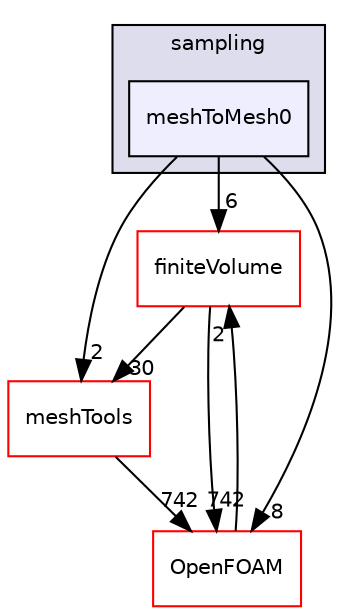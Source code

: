 digraph "src/sampling/meshToMesh0" {
  bgcolor=transparent;
  compound=true
  node [ fontsize="10", fontname="Helvetica"];
  edge [ labelfontsize="10", labelfontname="Helvetica"];
  subgraph clusterdir_24a3817a3c61c11f04a0a72057522f4f {
    graph [ bgcolor="#ddddee", pencolor="black", label="sampling" fontname="Helvetica", fontsize="10", URL="dir_24a3817a3c61c11f04a0a72057522f4f.html"]
  dir_98e253f95481a6e5659f463d51d972f5 [shape=box, label="meshToMesh0", style="filled", fillcolor="#eeeeff", pencolor="black", URL="dir_98e253f95481a6e5659f463d51d972f5.html"];
  }
  dir_9bd15774b555cf7259a6fa18f99fe99b [shape=box label="finiteVolume" color="red" URL="dir_9bd15774b555cf7259a6fa18f99fe99b.html"];
  dir_ae30ad0bef50cf391b24c614251bb9fd [shape=box label="meshTools" color="red" URL="dir_ae30ad0bef50cf391b24c614251bb9fd.html"];
  dir_c5473ff19b20e6ec4dfe5c310b3778a8 [shape=box label="OpenFOAM" color="red" URL="dir_c5473ff19b20e6ec4dfe5c310b3778a8.html"];
  dir_9bd15774b555cf7259a6fa18f99fe99b->dir_ae30ad0bef50cf391b24c614251bb9fd [headlabel="30", labeldistance=1.5 headhref="dir_000867_001783.html"];
  dir_9bd15774b555cf7259a6fa18f99fe99b->dir_c5473ff19b20e6ec4dfe5c310b3778a8 [headlabel="742", labeldistance=1.5 headhref="dir_000867_001929.html"];
  dir_98e253f95481a6e5659f463d51d972f5->dir_9bd15774b555cf7259a6fa18f99fe99b [headlabel="6", labeldistance=1.5 headhref="dir_002664_000867.html"];
  dir_98e253f95481a6e5659f463d51d972f5->dir_ae30ad0bef50cf391b24c614251bb9fd [headlabel="2", labeldistance=1.5 headhref="dir_002664_001783.html"];
  dir_98e253f95481a6e5659f463d51d972f5->dir_c5473ff19b20e6ec4dfe5c310b3778a8 [headlabel="8", labeldistance=1.5 headhref="dir_002664_001929.html"];
  dir_ae30ad0bef50cf391b24c614251bb9fd->dir_c5473ff19b20e6ec4dfe5c310b3778a8 [headlabel="742", labeldistance=1.5 headhref="dir_001783_001929.html"];
  dir_c5473ff19b20e6ec4dfe5c310b3778a8->dir_9bd15774b555cf7259a6fa18f99fe99b [headlabel="2", labeldistance=1.5 headhref="dir_001929_000867.html"];
}
